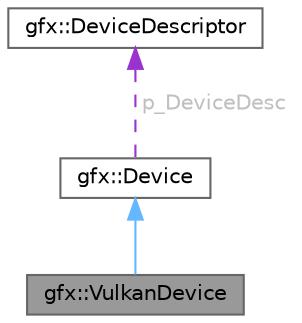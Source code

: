 digraph "gfx::VulkanDevice"
{
 // LATEX_PDF_SIZE
  bgcolor="transparent";
  edge [fontname=Helvetica,fontsize=10,labelfontname=Helvetica,labelfontsize=10];
  node [fontname=Helvetica,fontsize=10,shape=box,height=0.2,width=0.4];
  Node1 [id="Node000001",label="gfx::VulkanDevice",height=0.2,width=0.4,color="gray40", fillcolor="grey60", style="filled", fontcolor="black",tooltip=" "];
  Node2 -> Node1 [id="edge1_Node000001_Node000002",dir="back",color="steelblue1",style="solid",tooltip=" "];
  Node2 [id="Node000002",label="gfx::Device",height=0.2,width=0.4,color="gray40", fillcolor="white", style="filled",URL="$classgfx_1_1_device.html",tooltip="Abstract GPU device interface."];
  Node3 -> Node2 [id="edge2_Node000002_Node000003",dir="back",color="darkorchid3",style="dashed",tooltip=" ",label=<<TABLE CELLBORDER="0" BORDER="0"><TR><TD VALIGN="top" ALIGN="LEFT" CELLPADDING="1" CELLSPACING="0">p_DeviceDesc</TD></TR>
</TABLE>> ,fontcolor="grey" ];
  Node3 [id="Node000003",label="gfx::DeviceDescriptor",height=0.2,width=0.4,color="gray40", fillcolor="white", style="filled",URL="$structgfx_1_1_device_descriptor.html",tooltip="Describes a GPU device."];
}
